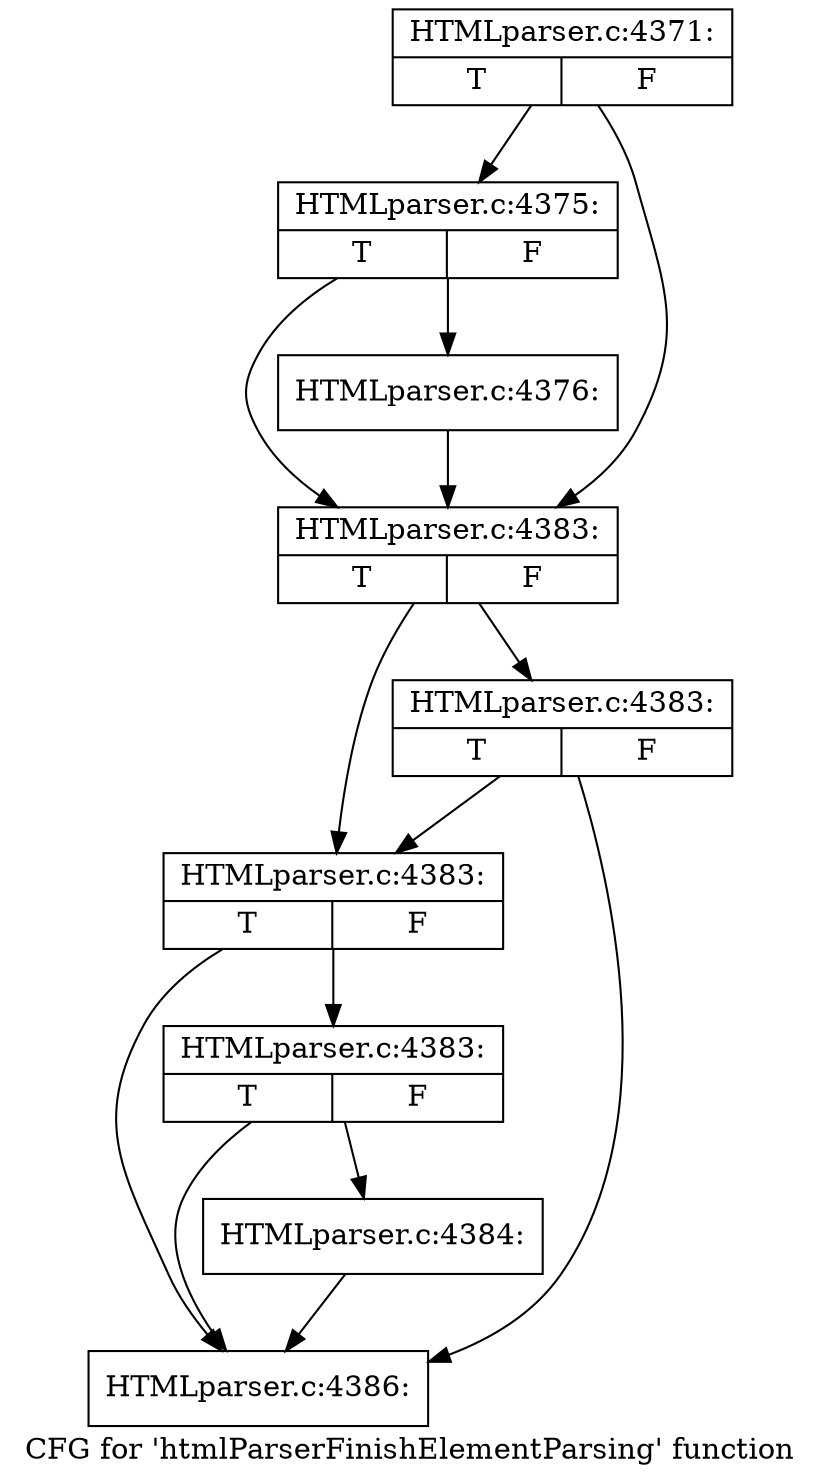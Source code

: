 digraph "CFG for 'htmlParserFinishElementParsing' function" {
	label="CFG for 'htmlParserFinishElementParsing' function";

	Node0x3fe9ab0 [shape=record,label="{HTMLparser.c:4371:|{<s0>T|<s1>F}}"];
	Node0x3fe9ab0 -> Node0x3fe9b50;
	Node0x3fe9ab0 -> Node0x3fe9b00;
	Node0x3fe9b50 [shape=record,label="{HTMLparser.c:4375:|{<s0>T|<s1>F}}"];
	Node0x3fe9b50 -> Node0x3ffef40;
	Node0x3fe9b50 -> Node0x3fe9b00;
	Node0x3ffef40 [shape=record,label="{HTMLparser.c:4376:}"];
	Node0x3ffef40 -> Node0x3fe9b00;
	Node0x3fe9b00 [shape=record,label="{HTMLparser.c:4383:|{<s0>T|<s1>F}}"];
	Node0x3fe9b00 -> Node0x4006220;
	Node0x3fe9b00 -> Node0x40061d0;
	Node0x4006220 [shape=record,label="{HTMLparser.c:4383:|{<s0>T|<s1>F}}"];
	Node0x4006220 -> Node0x4006100;
	Node0x4006220 -> Node0x40061d0;
	Node0x40061d0 [shape=record,label="{HTMLparser.c:4383:|{<s0>T|<s1>F}}"];
	Node0x40061d0 -> Node0x4006100;
	Node0x40061d0 -> Node0x4006150;
	Node0x4006150 [shape=record,label="{HTMLparser.c:4383:|{<s0>T|<s1>F}}"];
	Node0x4006150 -> Node0x4006100;
	Node0x4006150 -> Node0x40060b0;
	Node0x40060b0 [shape=record,label="{HTMLparser.c:4384:}"];
	Node0x40060b0 -> Node0x4006100;
	Node0x4006100 [shape=record,label="{HTMLparser.c:4386:}"];
}
